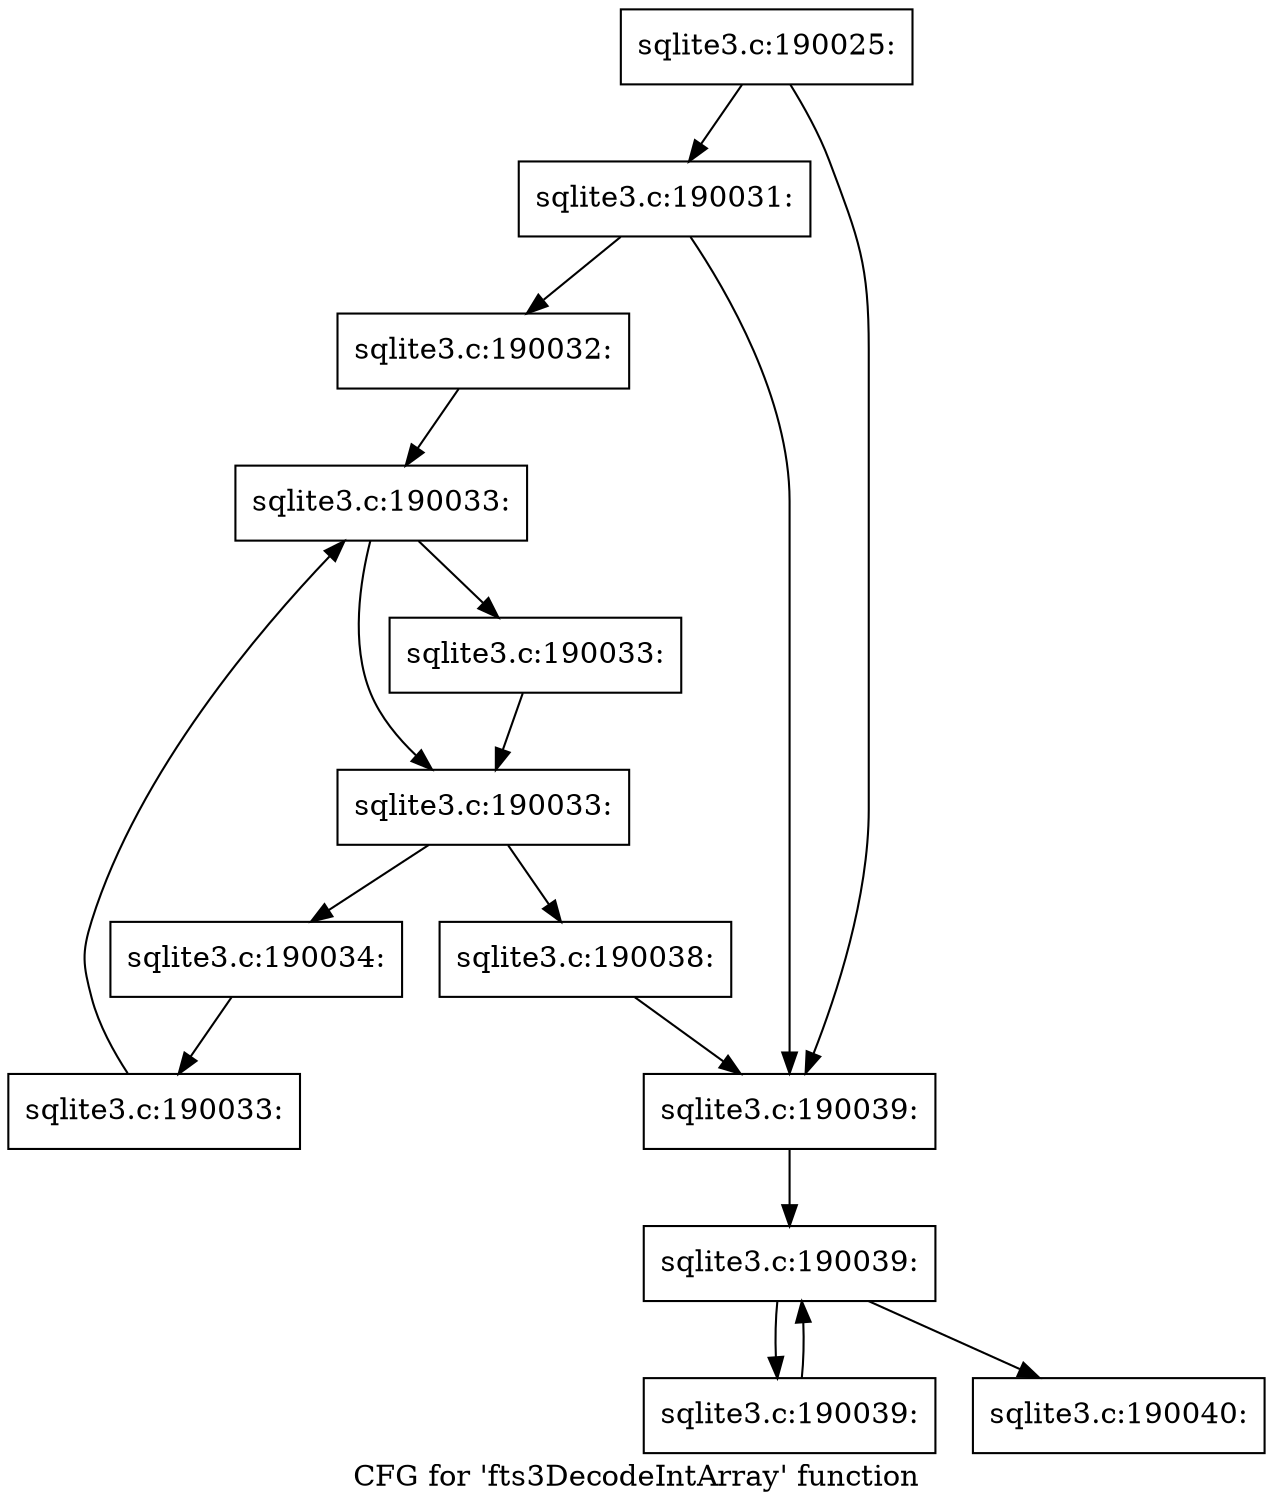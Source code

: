 digraph "CFG for 'fts3DecodeIntArray' function" {
	label="CFG for 'fts3DecodeIntArray' function";

	Node0x55c0fb244680 [shape=record,label="{sqlite3.c:190025:}"];
	Node0x55c0fb244680 -> Node0x55c0fb252230;
	Node0x55c0fb244680 -> Node0x55c0fb2521e0;
	Node0x55c0fb252230 [shape=record,label="{sqlite3.c:190031:}"];
	Node0x55c0fb252230 -> Node0x55c0fb252190;
	Node0x55c0fb252230 -> Node0x55c0fb2521e0;
	Node0x55c0fb252190 [shape=record,label="{sqlite3.c:190032:}"];
	Node0x55c0fb252190 -> Node0x55c0fb253130;
	Node0x55c0fb253130 [shape=record,label="{sqlite3.c:190033:}"];
	Node0x55c0fb253130 -> Node0x55c0fb253420;
	Node0x55c0fb253130 -> Node0x55c0fb2533d0;
	Node0x55c0fb253420 [shape=record,label="{sqlite3.c:190033:}"];
	Node0x55c0fb253420 -> Node0x55c0fb2533d0;
	Node0x55c0fb2533d0 [shape=record,label="{sqlite3.c:190033:}"];
	Node0x55c0fb2533d0 -> Node0x55c0fb253350;
	Node0x55c0fb2533d0 -> Node0x55c0fb252e90;
	Node0x55c0fb253350 [shape=record,label="{sqlite3.c:190034:}"];
	Node0x55c0fb253350 -> Node0x55c0fb2532c0;
	Node0x55c0fb2532c0 [shape=record,label="{sqlite3.c:190033:}"];
	Node0x55c0fb2532c0 -> Node0x55c0fb253130;
	Node0x55c0fb252e90 [shape=record,label="{sqlite3.c:190038:}"];
	Node0x55c0fb252e90 -> Node0x55c0fb2521e0;
	Node0x55c0fb2521e0 [shape=record,label="{sqlite3.c:190039:}"];
	Node0x55c0fb2521e0 -> Node0x55c0fb254e90;
	Node0x55c0fb254e90 [shape=record,label="{sqlite3.c:190039:}"];
	Node0x55c0fb254e90 -> Node0x55c0fb2552b0;
	Node0x55c0fb254e90 -> Node0x55c0fb254ff0;
	Node0x55c0fb2552b0 [shape=record,label="{sqlite3.c:190039:}"];
	Node0x55c0fb2552b0 -> Node0x55c0fb254e90;
	Node0x55c0fb254ff0 [shape=record,label="{sqlite3.c:190040:}"];
}

